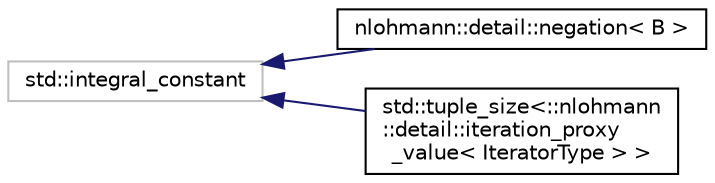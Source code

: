 digraph "Graphical Class Hierarchy"
{
 // LATEX_PDF_SIZE
  edge [fontname="Helvetica",fontsize="10",labelfontname="Helvetica",labelfontsize="10"];
  node [fontname="Helvetica",fontsize="10",shape=record];
  rankdir="LR";
  Node91 [label="std::integral_constant",height=0.2,width=0.4,color="grey75", fillcolor="white", style="filled",tooltip=" "];
  Node91 -> Node0 [dir="back",color="midnightblue",fontsize="10",style="solid",fontname="Helvetica"];
  Node0 [label="nlohmann::detail::negation\< B \>",height=0.2,width=0.4,color="black", fillcolor="white", style="filled",URL="$structnlohmann_1_1detail_1_1negation.html",tooltip=" "];
  Node91 -> Node93 [dir="back",color="midnightblue",fontsize="10",style="solid",fontname="Helvetica"];
  Node93 [label="std::tuple_size\<::nlohmann\l::detail::iteration_proxy\l_value\< IteratorType \> \>",height=0.2,width=0.4,color="black", fillcolor="white", style="filled",URL="$classstd_1_1tuple__size_3_1_1nlohmann_1_1detail_1_1iteration__proxy__value_3_01IteratorType_01_4_01_4.html",tooltip=" "];
}
